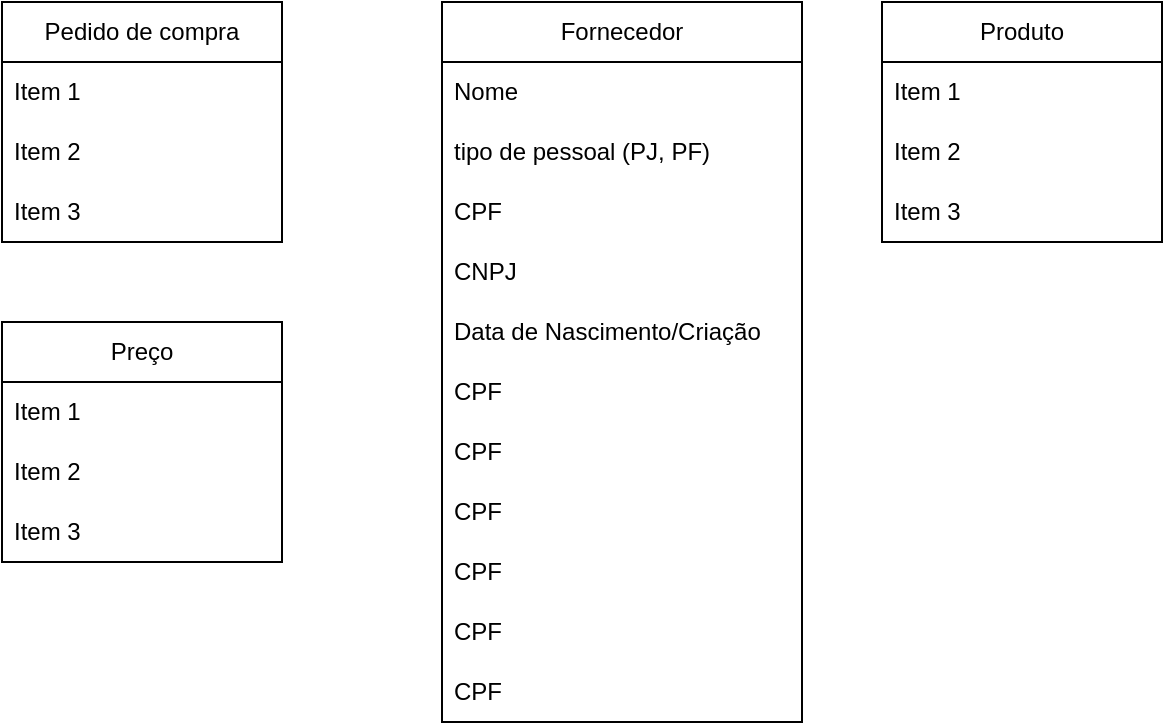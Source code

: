 <mxfile version="22.1.21" type="github">
  <diagram name="Página-1" id="A-pTuZsoAXuwRpkS_ups">
    <mxGraphModel dx="1434" dy="738" grid="1" gridSize="10" guides="1" tooltips="1" connect="1" arrows="1" fold="1" page="1" pageScale="1" pageWidth="827" pageHeight="1169" math="0" shadow="0">
      <root>
        <mxCell id="0" />
        <mxCell id="1" parent="0" />
        <mxCell id="wmcZR-xAxm5JMpG4rbTm-1" value="Pedido de compra" style="swimlane;fontStyle=0;childLayout=stackLayout;horizontal=1;startSize=30;horizontalStack=0;resizeParent=1;resizeParentMax=0;resizeLast=0;collapsible=1;marginBottom=0;whiteSpace=wrap;html=1;" vertex="1" parent="1">
          <mxGeometry x="40" y="200" width="140" height="120" as="geometry" />
        </mxCell>
        <mxCell id="wmcZR-xAxm5JMpG4rbTm-2" value="Item 1" style="text;strokeColor=none;fillColor=none;align=left;verticalAlign=middle;spacingLeft=4;spacingRight=4;overflow=hidden;points=[[0,0.5],[1,0.5]];portConstraint=eastwest;rotatable=0;whiteSpace=wrap;html=1;" vertex="1" parent="wmcZR-xAxm5JMpG4rbTm-1">
          <mxGeometry y="30" width="140" height="30" as="geometry" />
        </mxCell>
        <mxCell id="wmcZR-xAxm5JMpG4rbTm-3" value="Item 2" style="text;strokeColor=none;fillColor=none;align=left;verticalAlign=middle;spacingLeft=4;spacingRight=4;overflow=hidden;points=[[0,0.5],[1,0.5]];portConstraint=eastwest;rotatable=0;whiteSpace=wrap;html=1;" vertex="1" parent="wmcZR-xAxm5JMpG4rbTm-1">
          <mxGeometry y="60" width="140" height="30" as="geometry" />
        </mxCell>
        <mxCell id="wmcZR-xAxm5JMpG4rbTm-4" value="Item 3" style="text;strokeColor=none;fillColor=none;align=left;verticalAlign=middle;spacingLeft=4;spacingRight=4;overflow=hidden;points=[[0,0.5],[1,0.5]];portConstraint=eastwest;rotatable=0;whiteSpace=wrap;html=1;" vertex="1" parent="wmcZR-xAxm5JMpG4rbTm-1">
          <mxGeometry y="90" width="140" height="30" as="geometry" />
        </mxCell>
        <mxCell id="wmcZR-xAxm5JMpG4rbTm-6" value="Fornecedor" style="swimlane;fontStyle=0;childLayout=stackLayout;horizontal=1;startSize=30;horizontalStack=0;resizeParent=1;resizeParentMax=0;resizeLast=0;collapsible=1;marginBottom=0;whiteSpace=wrap;html=1;" vertex="1" parent="1">
          <mxGeometry x="260" y="200" width="180" height="360" as="geometry" />
        </mxCell>
        <mxCell id="wmcZR-xAxm5JMpG4rbTm-7" value="Nome" style="text;strokeColor=none;fillColor=none;align=left;verticalAlign=middle;spacingLeft=4;spacingRight=4;overflow=hidden;points=[[0,0.5],[1,0.5]];portConstraint=eastwest;rotatable=0;whiteSpace=wrap;html=1;" vertex="1" parent="wmcZR-xAxm5JMpG4rbTm-6">
          <mxGeometry y="30" width="180" height="30" as="geometry" />
        </mxCell>
        <mxCell id="wmcZR-xAxm5JMpG4rbTm-8" value="tipo de pessoal (PJ, PF)" style="text;strokeColor=none;fillColor=none;align=left;verticalAlign=middle;spacingLeft=4;spacingRight=4;overflow=hidden;points=[[0,0.5],[1,0.5]];portConstraint=eastwest;rotatable=0;whiteSpace=wrap;html=1;" vertex="1" parent="wmcZR-xAxm5JMpG4rbTm-6">
          <mxGeometry y="60" width="180" height="30" as="geometry" />
        </mxCell>
        <mxCell id="wmcZR-xAxm5JMpG4rbTm-22" value="CPF" style="text;strokeColor=none;fillColor=none;align=left;verticalAlign=middle;spacingLeft=4;spacingRight=4;overflow=hidden;points=[[0,0.5],[1,0.5]];portConstraint=eastwest;rotatable=0;whiteSpace=wrap;html=1;" vertex="1" parent="wmcZR-xAxm5JMpG4rbTm-6">
          <mxGeometry y="90" width="180" height="30" as="geometry" />
        </mxCell>
        <mxCell id="wmcZR-xAxm5JMpG4rbTm-21" value="CNPJ" style="text;strokeColor=none;fillColor=none;align=left;verticalAlign=middle;spacingLeft=4;spacingRight=4;overflow=hidden;points=[[0,0.5],[1,0.5]];portConstraint=eastwest;rotatable=0;whiteSpace=wrap;html=1;" vertex="1" parent="wmcZR-xAxm5JMpG4rbTm-6">
          <mxGeometry y="120" width="180" height="30" as="geometry" />
        </mxCell>
        <mxCell id="wmcZR-xAxm5JMpG4rbTm-20" value="Data de Nascimento/Criação" style="text;strokeColor=none;fillColor=none;align=left;verticalAlign=middle;spacingLeft=4;spacingRight=4;overflow=hidden;points=[[0,0.5],[1,0.5]];portConstraint=eastwest;rotatable=0;whiteSpace=wrap;html=1;" vertex="1" parent="wmcZR-xAxm5JMpG4rbTm-6">
          <mxGeometry y="150" width="180" height="30" as="geometry" />
        </mxCell>
        <mxCell id="wmcZR-xAxm5JMpG4rbTm-18" value="CPF" style="text;strokeColor=none;fillColor=none;align=left;verticalAlign=middle;spacingLeft=4;spacingRight=4;overflow=hidden;points=[[0,0.5],[1,0.5]];portConstraint=eastwest;rotatable=0;whiteSpace=wrap;html=1;" vertex="1" parent="wmcZR-xAxm5JMpG4rbTm-6">
          <mxGeometry y="180" width="180" height="30" as="geometry" />
        </mxCell>
        <mxCell id="wmcZR-xAxm5JMpG4rbTm-23" value="CPF" style="text;strokeColor=none;fillColor=none;align=left;verticalAlign=middle;spacingLeft=4;spacingRight=4;overflow=hidden;points=[[0,0.5],[1,0.5]];portConstraint=eastwest;rotatable=0;whiteSpace=wrap;html=1;" vertex="1" parent="wmcZR-xAxm5JMpG4rbTm-6">
          <mxGeometry y="210" width="180" height="30" as="geometry" />
        </mxCell>
        <mxCell id="wmcZR-xAxm5JMpG4rbTm-25" value="CPF" style="text;strokeColor=none;fillColor=none;align=left;verticalAlign=middle;spacingLeft=4;spacingRight=4;overflow=hidden;points=[[0,0.5],[1,0.5]];portConstraint=eastwest;rotatable=0;whiteSpace=wrap;html=1;" vertex="1" parent="wmcZR-xAxm5JMpG4rbTm-6">
          <mxGeometry y="240" width="180" height="30" as="geometry" />
        </mxCell>
        <mxCell id="wmcZR-xAxm5JMpG4rbTm-24" value="CPF" style="text;strokeColor=none;fillColor=none;align=left;verticalAlign=middle;spacingLeft=4;spacingRight=4;overflow=hidden;points=[[0,0.5],[1,0.5]];portConstraint=eastwest;rotatable=0;whiteSpace=wrap;html=1;" vertex="1" parent="wmcZR-xAxm5JMpG4rbTm-6">
          <mxGeometry y="270" width="180" height="30" as="geometry" />
        </mxCell>
        <mxCell id="wmcZR-xAxm5JMpG4rbTm-9" value="CPF" style="text;strokeColor=none;fillColor=none;align=left;verticalAlign=middle;spacingLeft=4;spacingRight=4;overflow=hidden;points=[[0,0.5],[1,0.5]];portConstraint=eastwest;rotatable=0;whiteSpace=wrap;html=1;" vertex="1" parent="wmcZR-xAxm5JMpG4rbTm-6">
          <mxGeometry y="300" width="180" height="30" as="geometry" />
        </mxCell>
        <mxCell id="wmcZR-xAxm5JMpG4rbTm-19" value="CPF" style="text;strokeColor=none;fillColor=none;align=left;verticalAlign=middle;spacingLeft=4;spacingRight=4;overflow=hidden;points=[[0,0.5],[1,0.5]];portConstraint=eastwest;rotatable=0;whiteSpace=wrap;html=1;" vertex="1" parent="wmcZR-xAxm5JMpG4rbTm-6">
          <mxGeometry y="330" width="180" height="30" as="geometry" />
        </mxCell>
        <mxCell id="wmcZR-xAxm5JMpG4rbTm-10" value="Produto" style="swimlane;fontStyle=0;childLayout=stackLayout;horizontal=1;startSize=30;horizontalStack=0;resizeParent=1;resizeParentMax=0;resizeLast=0;collapsible=1;marginBottom=0;whiteSpace=wrap;html=1;" vertex="1" parent="1">
          <mxGeometry x="480" y="200" width="140" height="120" as="geometry" />
        </mxCell>
        <mxCell id="wmcZR-xAxm5JMpG4rbTm-11" value="Item 1" style="text;strokeColor=none;fillColor=none;align=left;verticalAlign=middle;spacingLeft=4;spacingRight=4;overflow=hidden;points=[[0,0.5],[1,0.5]];portConstraint=eastwest;rotatable=0;whiteSpace=wrap;html=1;" vertex="1" parent="wmcZR-xAxm5JMpG4rbTm-10">
          <mxGeometry y="30" width="140" height="30" as="geometry" />
        </mxCell>
        <mxCell id="wmcZR-xAxm5JMpG4rbTm-12" value="Item 2" style="text;strokeColor=none;fillColor=none;align=left;verticalAlign=middle;spacingLeft=4;spacingRight=4;overflow=hidden;points=[[0,0.5],[1,0.5]];portConstraint=eastwest;rotatable=0;whiteSpace=wrap;html=1;" vertex="1" parent="wmcZR-xAxm5JMpG4rbTm-10">
          <mxGeometry y="60" width="140" height="30" as="geometry" />
        </mxCell>
        <mxCell id="wmcZR-xAxm5JMpG4rbTm-13" value="Item 3" style="text;strokeColor=none;fillColor=none;align=left;verticalAlign=middle;spacingLeft=4;spacingRight=4;overflow=hidden;points=[[0,0.5],[1,0.5]];portConstraint=eastwest;rotatable=0;whiteSpace=wrap;html=1;" vertex="1" parent="wmcZR-xAxm5JMpG4rbTm-10">
          <mxGeometry y="90" width="140" height="30" as="geometry" />
        </mxCell>
        <mxCell id="wmcZR-xAxm5JMpG4rbTm-14" value="Preço" style="swimlane;fontStyle=0;childLayout=stackLayout;horizontal=1;startSize=30;horizontalStack=0;resizeParent=1;resizeParentMax=0;resizeLast=0;collapsible=1;marginBottom=0;whiteSpace=wrap;html=1;" vertex="1" parent="1">
          <mxGeometry x="40" y="360" width="140" height="120" as="geometry" />
        </mxCell>
        <mxCell id="wmcZR-xAxm5JMpG4rbTm-15" value="Item 1" style="text;strokeColor=none;fillColor=none;align=left;verticalAlign=middle;spacingLeft=4;spacingRight=4;overflow=hidden;points=[[0,0.5],[1,0.5]];portConstraint=eastwest;rotatable=0;whiteSpace=wrap;html=1;" vertex="1" parent="wmcZR-xAxm5JMpG4rbTm-14">
          <mxGeometry y="30" width="140" height="30" as="geometry" />
        </mxCell>
        <mxCell id="wmcZR-xAxm5JMpG4rbTm-16" value="Item 2" style="text;strokeColor=none;fillColor=none;align=left;verticalAlign=middle;spacingLeft=4;spacingRight=4;overflow=hidden;points=[[0,0.5],[1,0.5]];portConstraint=eastwest;rotatable=0;whiteSpace=wrap;html=1;" vertex="1" parent="wmcZR-xAxm5JMpG4rbTm-14">
          <mxGeometry y="60" width="140" height="30" as="geometry" />
        </mxCell>
        <mxCell id="wmcZR-xAxm5JMpG4rbTm-17" value="Item 3" style="text;strokeColor=none;fillColor=none;align=left;verticalAlign=middle;spacingLeft=4;spacingRight=4;overflow=hidden;points=[[0,0.5],[1,0.5]];portConstraint=eastwest;rotatable=0;whiteSpace=wrap;html=1;" vertex="1" parent="wmcZR-xAxm5JMpG4rbTm-14">
          <mxGeometry y="90" width="140" height="30" as="geometry" />
        </mxCell>
      </root>
    </mxGraphModel>
  </diagram>
</mxfile>
